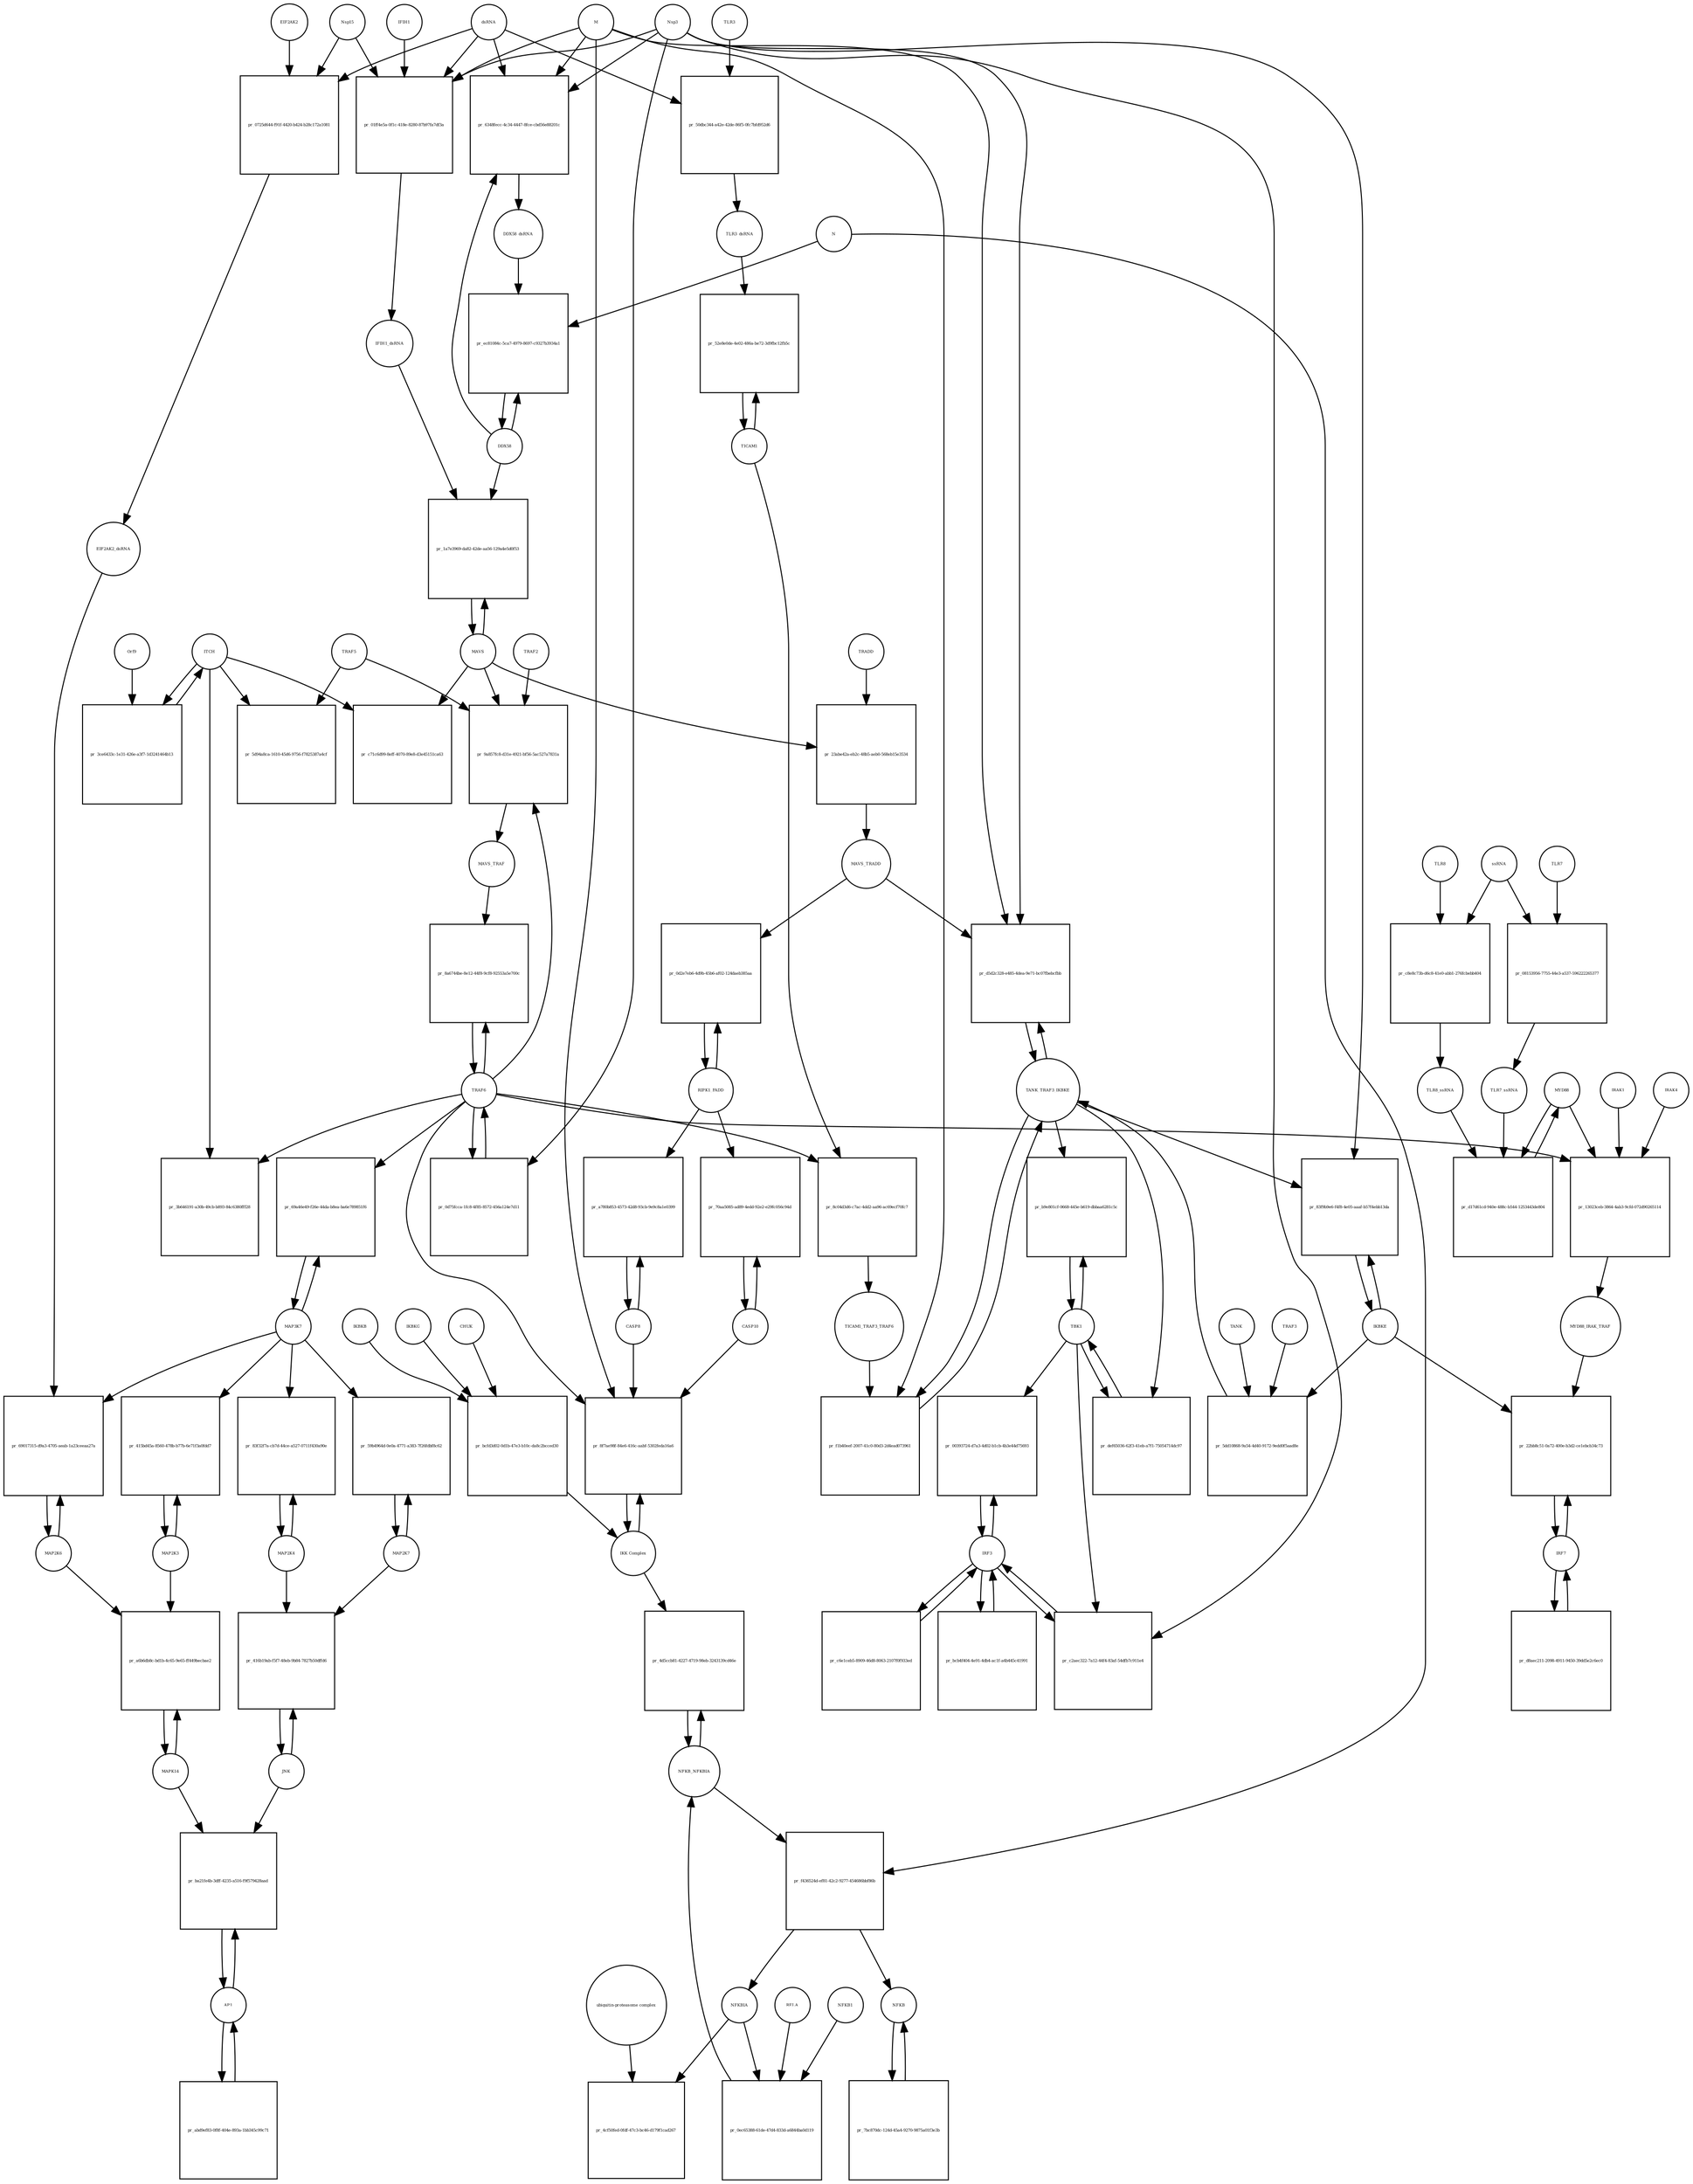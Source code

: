 strict digraph  {
dsRNA [annotation="", bipartite=0, cls="nucleic acid feature", fontsize=4, label=dsRNA, shape=circle];
"pr_6348fecc-4c34-4447-8fce-cbd56e88201c" [annotation="", bipartite=1, cls=process, fontsize=4, label="pr_6348fecc-4c34-4447-8fce-cbd56e88201c", shape=square];
DDX58_dsRNA [annotation="", bipartite=0, cls=complex, fontsize=4, label=DDX58_dsRNA, shape=circle];
M [annotation=urn_miriam_ncbiprotein_1796318601, bipartite=0, cls=macromolecule, fontsize=4, label=M, shape=circle];
Nsp3 [annotation=urn_miriam_ncbiprotein_1802476807, bipartite=0, cls=macromolecule, fontsize=4, label=Nsp3, shape=circle];
DDX58 [annotation=urn_miriam_hgnc_19102, bipartite=0, cls=macromolecule, fontsize=4, label=DDX58, shape=circle];
"pr_01ff4e5a-0f1c-418e-8280-87b97fa7df3a" [annotation="", bipartite=1, cls=process, fontsize=4, label="pr_01ff4e5a-0f1c-418e-8280-87b97fa7df3a", shape=square];
IFIH1_dsRNA [annotation="", bipartite=0, cls=complex, fontsize=4, label=IFIH1_dsRNA, shape=circle];
Nsp15 [annotation=urn_miriam_ncbiprotein_1802476818, bipartite=0, cls=macromolecule, fontsize=4, label=Nsp15, shape=circle];
IFIH1 [annotation=urn_miriam_hgnc_18873, bipartite=0, cls=macromolecule, fontsize=4, label=IFIH1, shape=circle];
"pr_ec81084c-5ca7-4979-8697-c9327b3934a1" [annotation="", bipartite=1, cls=process, fontsize=4, label="pr_ec81084c-5ca7-4979-8697-c9327b3934a1", shape=square];
N [annotation=urn_miriam_ncbiprotein_1798174255, bipartite=0, cls=macromolecule, fontsize=4, label=N, shape=circle];
MAVS [annotation=urn_miriam_hgnc_29233, bipartite=0, cls="macromolecule multimer", fontsize=4, label=MAVS, shape=circle];
"pr_1a7e3969-da82-42de-aa56-129a4e5d0f53" [annotation="", bipartite=1, cls=process, fontsize=4, label="pr_1a7e3969-da82-42de-aa56-129a4e5d0f53", shape=square];
NFKBIA [annotation=urn_miriam_hgnc_7797, bipartite=0, cls=macromolecule, fontsize=4, label=NFKBIA, shape=circle];
"pr_4cf50fed-0fdf-47c3-bc46-d179f1cad267" [annotation="", bipartite=1, cls=process, fontsize=4, label="pr_4cf50fed-0fdf-47c3-bc46-d179f1cad267", shape=square];
"ubiquitin-proteasome complex" [annotation="", bipartite=0, cls=complex, fontsize=4, label="ubiquitin-proteasome complex", shape=circle];
IRF3 [annotation=urn_miriam_hgnc_6118, bipartite=0, cls=macromolecule, fontsize=4, label=IRF3, shape=circle];
"pr_00393724-d7a3-4d02-b1cb-4b3e44d75693" [annotation="", bipartite=1, cls=process, fontsize=4, label="pr_00393724-d7a3-4d02-b1cb-4b3e44d75693", shape=square];
TBK1 [annotation="", bipartite=0, cls=macromolecule, fontsize=4, label=TBK1, shape=circle];
"pr_c2aec322-7a12-44f4-83af-54dfb7c911e4" [annotation="", bipartite=1, cls=process, fontsize=4, label="pr_c2aec322-7a12-44f4-83af-54dfb7c911e4", shape=square];
IRF7 [annotation=urn_miriam_hgnc_6122, bipartite=0, cls="macromolecule multimer", fontsize=4, label=IRF7, shape=circle];
"pr_22bb8c51-0a72-400e-b3d2-ce1ebcb34c73" [annotation="", bipartite=1, cls=process, fontsize=4, label="pr_22bb8c51-0a72-400e-b3d2-ce1ebcb34c73", shape=square];
IKBKE [annotation=urn_miriam_hgnc_14552, bipartite=0, cls=macromolecule, fontsize=4, label=IKBKE, shape=circle];
MYD88_IRAK_TRAF [annotation="", bipartite=0, cls=complex, fontsize=4, label=MYD88_IRAK_TRAF, shape=circle];
TRAF6 [annotation=urn_miriam_hgnc_12036, bipartite=0, cls=macromolecule, fontsize=4, label=TRAF6, shape=circle];
"pr_8a6744be-8e12-44f8-9cf8-92553a5e700c" [annotation="", bipartite=1, cls=process, fontsize=4, label="pr_8a6744be-8e12-44f8-9cf8-92553a5e700c", shape=square];
MAVS_TRAF [annotation="", bipartite=0, cls=complex, fontsize=4, label=MAVS_TRAF, shape=circle];
"pr_c71c6d99-8eff-4070-89e8-d3e45151ca63" [annotation="", bipartite=1, cls=process, fontsize=4, label="pr_c71c6d99-8eff-4070-89e8-d3e45151ca63", shape=square];
ITCH [annotation="", bipartite=0, cls=macromolecule, fontsize=4, label=ITCH, shape=circle];
TRAF5 [annotation=urn_miriam_hgnc_12035, bipartite=0, cls=macromolecule, fontsize=4, label=TRAF5, shape=circle];
"pr_5d94a8ca-1610-45d6-9756-f7825387a4cf" [annotation="", bipartite=1, cls=process, fontsize=4, label="pr_5d94a8ca-1610-45d6-9756-f7825387a4cf", shape=square];
"pr_3b646191-a30b-49cb-b893-84c6380fff28" [annotation="", bipartite=1, cls=process, fontsize=4, label="pr_3b646191-a30b-49cb-b893-84c6380fff28", shape=square];
TICAM1 [annotation=urn_miriam_hgnc_18348, bipartite=0, cls=macromolecule, fontsize=4, label=TICAM1, shape=circle];
"pr_52e8e0de-4e02-486a-be72-3d9fbc12fb5c" [annotation="", bipartite=1, cls=process, fontsize=4, label="pr_52e8e0de-4e02-486a-be72-3d9fbc12fb5c", shape=square];
TLR3_dsRNA [annotation="", bipartite=0, cls=complex, fontsize=4, label=TLR3_dsRNA, shape=circle];
TLR3 [annotation=urn_miriam_hgnc_11849, bipartite=0, cls="macromolecule multimer", fontsize=4, label=TLR3, shape=circle];
"pr_50dbc344-a42e-42de-86f5-0fc7bfd952d6" [annotation="", bipartite=1, cls=process, fontsize=4, label="pr_50dbc344-a42e-42de-86f5-0fc7bfd952d6", shape=square];
"pr_8c04d3d6-c7ac-4dd2-aa96-ac69ecf70fc7" [annotation="", bipartite=1, cls=process, fontsize=4, label="pr_8c04d3d6-c7ac-4dd2-aa96-ac69ecf70fc7", shape=square];
TICAM1_TRAF3_TRAF6 [annotation="", bipartite=0, cls=complex, fontsize=4, label=TICAM1_TRAF3_TRAF6, shape=circle];
TANK_TRAF3_IKBKE [annotation="", bipartite=0, cls=complex, fontsize=4, label=TANK_TRAF3_IKBKE, shape=circle];
"pr_f1b40eef-2007-41c0-80d3-2d4ead073961" [annotation="", bipartite=1, cls=process, fontsize=4, label="pr_f1b40eef-2007-41c0-80d3-2d4ead073961", shape=square];
"pr_b9e801cf-0668-445e-b619-dbbaa6281c5c" [annotation="", bipartite=1, cls=process, fontsize=4, label="pr_b9e801cf-0668-445e-b619-dbbaa6281c5c", shape=square];
"pr_83f9b9e6-f4f8-4e05-aaaf-b57f4ebb13da" [annotation="", bipartite=1, cls=process, fontsize=4, label="pr_83f9b9e6-f4f8-4e05-aaaf-b57f4ebb13da", shape=square];
MYD88 [annotation="", bipartite=0, cls=macromolecule, fontsize=4, label=MYD88, shape=circle];
"pr_13023ceb-3864-4ab3-9cfd-072d90265114" [annotation="", bipartite=1, cls=process, fontsize=4, label="pr_13023ceb-3864-4ab3-9cfd-072d90265114", shape=square];
IRAK1 [annotation=urn_miriam_hgnc_6112, bipartite=0, cls=macromolecule, fontsize=4, label=IRAK1, shape=circle];
IRAK4 [annotation=urn_miriam_hgnc_17967, bipartite=0, cls=macromolecule, fontsize=4, label=IRAK4, shape=circle];
TLR7 [annotation=urn_miriam_hgnc_15631, bipartite=0, cls=macromolecule, fontsize=4, label=TLR7, shape=circle];
"pr_08153956-7755-44e3-a537-596222265377" [annotation="", bipartite=1, cls=process, fontsize=4, label="pr_08153956-7755-44e3-a537-596222265377", shape=square];
TLR7_ssRNA [annotation="", bipartite=0, cls=complex, fontsize=4, label=TLR7_ssRNA, shape=circle];
ssRNA [annotation="", bipartite=0, cls="nucleic acid feature", fontsize=4, label=ssRNA, shape=circle];
TLR8 [annotation=urn_miriam_hgnc_15632, bipartite=0, cls=macromolecule, fontsize=4, label=TLR8, shape=circle];
"pr_c8e8c73b-d6c8-41e0-abb1-276fcbebb404" [annotation="", bipartite=1, cls=process, fontsize=4, label="pr_c8e8c73b-d6c8-41e0-abb1-276fcbebb404", shape=square];
TLR8_ssRNA [annotation="", bipartite=0, cls=complex, fontsize=4, label=TLR8_ssRNA, shape=circle];
"pr_d17d61cd-940e-488c-b544-1253443de804" [annotation="", bipartite=1, cls=process, fontsize=4, label="pr_d17d61cd-940e-488c-b544-1253443de804", shape=square];
MAP3K7 [annotation="", bipartite=0, cls=macromolecule, fontsize=4, label=MAP3K7, shape=circle];
"pr_69a46e49-f26e-44da-b8ea-ba6e789851f6" [annotation="", bipartite=1, cls=process, fontsize=4, label="pr_69a46e49-f26e-44da-b8ea-ba6e789851f6", shape=square];
TRAF2 [annotation=urn_miriam_hgnc_12032, bipartite=0, cls=macromolecule, fontsize=4, label=TRAF2, shape=circle];
"pr_9a857fc8-d31e-4921-bf56-5ac527a7831a" [annotation="", bipartite=1, cls=process, fontsize=4, label="pr_9a857fc8-d31e-4921-bf56-5ac527a7831a", shape=square];
"pr_3ce6433c-1e31-426e-a3f7-1d3241464b13" [annotation="", bipartite=1, cls=process, fontsize=4, label="pr_3ce6433c-1e31-426e-a3f7-1d3241464b13", shape=square];
Orf9 [annotation=urn_miriam_uniprot_P59636, bipartite=0, cls=macromolecule, fontsize=4, label=Orf9, shape=circle];
"pr_23abe42a-eb2c-48b5-aeb0-568eb15e3534" [annotation="", bipartite=1, cls=process, fontsize=4, label="pr_23abe42a-eb2c-48b5-aeb0-568eb15e3534", shape=square];
MAVS_TRADD [annotation="", bipartite=0, cls=complex, fontsize=4, label=MAVS_TRADD, shape=circle];
TRADD [annotation=urn_miriam_hgnc_12030, bipartite=0, cls=macromolecule, fontsize=4, label=TRADD, shape=circle];
"pr_0d75fcca-1fc8-4f85-8572-456a124e7d11" [annotation="", bipartite=1, cls=process, fontsize=4, label="pr_0d75fcca-1fc8-4f85-8572-456a124e7d11", shape=square];
AP1 [annotation="", bipartite=0, cls=complex, fontsize=4, label=AP1, shape=circle];
"pr_ba21fe4b-3dff-4235-a516-f9f579428aad" [annotation="", bipartite=1, cls=process, fontsize=4, label="pr_ba21fe4b-3dff-4235-a516-f9f579428aad", shape=square];
MAPK14 [annotation="", bipartite=0, cls=macromolecule, fontsize=4, label=MAPK14, shape=circle];
JNK [annotation="", bipartite=0, cls=complex, fontsize=4, label=JNK, shape=circle];
"pr_416b19ab-f5f7-48eb-9b84-7827b50dffd6" [annotation="", bipartite=1, cls=process, fontsize=4, label="pr_416b19ab-f5f7-48eb-9b84-7827b50dffd6", shape=square];
MAP2K7 [annotation="", bipartite=0, cls=macromolecule, fontsize=4, label=MAP2K7, shape=circle];
MAP2K4 [annotation="", bipartite=0, cls=macromolecule, fontsize=4, label=MAP2K4, shape=circle];
"pr_83f32f7a-cb7d-44ce-a527-0711f430a90e" [annotation="", bipartite=1, cls=process, fontsize=4, label="pr_83f32f7a-cb7d-44ce-a527-0711f430a90e", shape=square];
"pr_59b4964d-0e0a-4771-a383-7f26fdbf8c62" [annotation="", bipartite=1, cls=process, fontsize=4, label="pr_59b4964d-0e0a-4771-a383-7f26fdbf8c62", shape=square];
MAP2K3 [annotation="", bipartite=0, cls=macromolecule, fontsize=4, label=MAP2K3, shape=circle];
"pr_415bd45a-8560-478b-b77b-6e71f3a0fdd7" [annotation="", bipartite=1, cls=process, fontsize=4, label="pr_415bd45a-8560-478b-b77b-6e71f3a0fdd7", shape=square];
MAP2K6 [annotation="", bipartite=0, cls=macromolecule, fontsize=4, label=MAP2K6, shape=circle];
"pr_69017315-d9a3-4705-aeab-1a23ceeaa27a" [annotation="", bipartite=1, cls=process, fontsize=4, label="pr_69017315-d9a3-4705-aeab-1a23ceeaa27a", shape=square];
EIF2AK2_dsRNA [annotation="", bipartite=0, cls=complex, fontsize=4, label=EIF2AK2_dsRNA, shape=circle];
"pr_0725d644-f91f-4420-b424-b28c172a1081" [annotation="", bipartite=1, cls=process, fontsize=4, label="pr_0725d644-f91f-4420-b424-b28c172a1081", shape=square];
EIF2AK2 [annotation=urn_miriam_hgnc_9437, bipartite=0, cls=macromolecule, fontsize=4, label=EIF2AK2, shape=circle];
RIPK1_FADD [annotation="", bipartite=0, cls=complex, fontsize=4, label=RIPK1_FADD, shape=circle];
"pr_0d2e7eb6-4d9b-45b6-af02-124daeb385aa" [annotation="", bipartite=1, cls=process, fontsize=4, label="pr_0d2e7eb6-4d9b-45b6-af02-124daeb385aa", shape=square];
CASP8 [annotation="", bipartite=0, cls=macromolecule, fontsize=4, label=CASP8, shape=circle];
"pr_a780b853-4573-42d8-93cb-9e9c8a1e0399" [annotation="", bipartite=1, cls=process, fontsize=4, label="pr_a780b853-4573-42d8-93cb-9e9c8a1e0399", shape=square];
CASP10 [annotation="", bipartite=0, cls=macromolecule, fontsize=4, label=CASP10, shape=circle];
"pr_70aa5085-ad89-4edd-92e2-e29fc056c94d" [annotation="", bipartite=1, cls=process, fontsize=4, label="pr_70aa5085-ad89-4edd-92e2-e29fc056c94d", shape=square];
NFKB_NFKBIA [annotation="", bipartite=0, cls=complex, fontsize=4, label=NFKB_NFKBIA, shape=circle];
"pr_4d5ccb81-4227-4719-98eb-3243139cd46e" [annotation="", bipartite=1, cls=process, fontsize=4, label="pr_4d5ccb81-4227-4719-98eb-3243139cd46e", shape=square];
"IKK Complex" [annotation="", bipartite=0, cls=complex, fontsize=4, label="IKK Complex", shape=circle];
"pr_f436524d-ef81-42c2-9277-454686bbf86b" [annotation="", bipartite=1, cls=process, fontsize=4, label="pr_f436524d-ef81-42c2-9277-454686bbf86b", shape=square];
NFKB [annotation="", bipartite=0, cls=complex, fontsize=4, label=NFKB, shape=circle];
"pr_8f7ae98f-84e6-416c-aabf-5302feda16a6" [annotation="", bipartite=1, cls=process, fontsize=4, label="pr_8f7ae98f-84e6-416c-aabf-5302feda16a6", shape=square];
"pr_0ec65388-61de-47d4-833d-a6844ba0d119" [annotation="", bipartite=1, cls=process, fontsize=4, label="pr_0ec65388-61de-47d4-833d-a6844ba0d119", shape=square];
RELA [annotation="", bipartite=0, cls=macromolecule, fontsize=4, label=RELA, shape=circle];
NFKB1 [annotation="", bipartite=0, cls=macromolecule, fontsize=4, label=NFKB1, shape=circle];
IKBKG [annotation="", bipartite=0, cls=macromolecule, fontsize=4, label=IKBKG, shape=circle];
"pr_bcfd3d02-0d1b-47e3-b10c-da8c2bcced30" [annotation="", bipartite=1, cls=process, fontsize=4, label="pr_bcfd3d02-0d1b-47e3-b10c-da8c2bcced30", shape=square];
CHUK [annotation="", bipartite=0, cls=macromolecule, fontsize=4, label=CHUK, shape=circle];
IKBKB [annotation="", bipartite=0, cls=macromolecule, fontsize=4, label=IKBKB, shape=circle];
"pr_d5d2c328-e485-4dea-9e71-bc07fbebcfbb" [annotation="", bipartite=1, cls=process, fontsize=4, label="pr_d5d2c328-e485-4dea-9e71-bc07fbebcfbb", shape=square];
"pr_def65036-62f3-41eb-a7f1-75054714dc97" [annotation="", bipartite=1, cls=process, fontsize=4, label="pr_def65036-62f3-41eb-a7f1-75054714dc97", shape=square];
"pr_a6b6db8c-bd1b-4c65-9e65-ff449becbae2" [annotation="", bipartite=1, cls=process, fontsize=4, label="pr_a6b6db8c-bd1b-4c65-9e65-ff449becbae2", shape=square];
TRAF3 [annotation="", bipartite=0, cls=macromolecule, fontsize=4, label=TRAF3, shape=circle];
"pr_5dd10868-9a54-4d40-9172-9edd0f5aad8e" [annotation="", bipartite=1, cls=process, fontsize=4, label="pr_5dd10868-9a54-4d40-9172-9edd0f5aad8e", shape=square];
TANK [annotation="", bipartite=0, cls=macromolecule, fontsize=4, label=TANK, shape=circle];
"pr_abd9ef83-0f8f-404e-893a-1bb345c99c71" [annotation="", bipartite=1, cls=process, fontsize=4, label="pr_abd9ef83-0f8f-404e-893a-1bb345c99c71", shape=square];
"pr_d8aec211-2098-4911-9450-39dd5e2c6ec0" [annotation="", bipartite=1, cls=process, fontsize=4, label="pr_d8aec211-2098-4911-9450-39dd5e2c6ec0", shape=square];
"pr_c6e1ceb5-8909-46d8-8063-2107f0f933ed" [annotation="", bipartite=1, cls=process, fontsize=4, label="pr_c6e1ceb5-8909-46d8-8063-2107f0f933ed", shape=square];
"pr_7bc870dc-124d-45a4-9270-9875a01f3e3b" [annotation="", bipartite=1, cls=process, fontsize=4, label="pr_7bc870dc-124d-45a4-9270-9875a01f3e3b", shape=square];
"pr_bcb4f404-4e91-4db4-ac1f-a4b445c41991" [annotation="", bipartite=1, cls=process, fontsize=4, label="pr_bcb4f404-4e91-4db4-ac1f-a4b445c41991", shape=square];
dsRNA -> "pr_6348fecc-4c34-4447-8fce-cbd56e88201c"  [annotation="", interaction_type=consumption];
dsRNA -> "pr_01ff4e5a-0f1c-418e-8280-87b97fa7df3a"  [annotation="", interaction_type=consumption];
dsRNA -> "pr_50dbc344-a42e-42de-86f5-0fc7bfd952d6"  [annotation="", interaction_type=consumption];
dsRNA -> "pr_0725d644-f91f-4420-b424-b28c172a1081"  [annotation="", interaction_type=consumption];
"pr_6348fecc-4c34-4447-8fce-cbd56e88201c" -> DDX58_dsRNA  [annotation="", interaction_type=production];
DDX58_dsRNA -> "pr_ec81084c-5ca7-4979-8697-c9327b3934a1"  [annotation="urn_miriam_pubmed_25581309|urn_miriam_pubmed_28148787|urn_miriam_taxonomy_694009", interaction_type=catalysis];
M -> "pr_6348fecc-4c34-4447-8fce-cbd56e88201c"  [annotation="urn_miriam_pubmed_20303872|urn_miriam_pubmed_19380580|urn_miriam_pubmed_31226023|urn_miriam_taxonomy_694009", interaction_type=inhibition];
M -> "pr_01ff4e5a-0f1c-418e-8280-87b97fa7df3a"  [annotation="urn_miriam_pubmed_28484023|urn_miriam_pubmed_19380580|urn_miriam_pubmed_31226023|urn_miriam_taxonomy_694009", interaction_type=inhibition];
M -> "pr_f1b40eef-2007-41c0-80d3-2d4ead073961"  [annotation="urn_miriam_pubmed_19380580|urn_miriam_pubmed_19366914|urn_miriam_taxonomy_694009", interaction_type=inhibition];
M -> "pr_8f7ae98f-84e6-416c-aabf-5302feda16a6"  [annotation="urn_miriam_pubmed_19366914|urn_miriam_pubmed_20303872|urn_miriam_pubmed_17705188|urn_miriam_pubmed_694009", interaction_type=inhibition];
M -> "pr_d5d2c328-e485-4dea-9e71-bc07fbebcfbb"  [annotation="urn_miriam_pubmed_19366914|urn_miriam_pubmed_27164085|urn_miriam_pubmed_19380580|urn_miriam_taxonomy_694009", interaction_type=inhibition];
Nsp3 -> "pr_6348fecc-4c34-4447-8fce-cbd56e88201c"  [annotation="urn_miriam_pubmed_20303872|urn_miriam_pubmed_19380580|urn_miriam_pubmed_31226023|urn_miriam_taxonomy_694009", interaction_type=inhibition];
Nsp3 -> "pr_01ff4e5a-0f1c-418e-8280-87b97fa7df3a"  [annotation="urn_miriam_pubmed_28484023|urn_miriam_pubmed_19380580|urn_miriam_pubmed_31226023|urn_miriam_taxonomy_694009", interaction_type=inhibition];
Nsp3 -> "pr_c2aec322-7a12-44f4-83af-54dfb7c911e4"  [annotation="urn_miriam_pubmed_17761676|urn_miriam_pubmed_31226023|urn_miriam_taxonomy_694009", interaction_type=inhibition];
Nsp3 -> "pr_83f9b9e6-f4f8-4e05-aaaf-b57f4ebb13da"  [annotation="urn_miriam_pubmed_20303872|urn_miriam_pubmed_31226023|urn_miriam_taxonomy_694009", interaction_type=inhibition];
Nsp3 -> "pr_0d75fcca-1fc8-4f85-8572-456a124e7d11"  [annotation="urn_miriam_pubmed_27164085|urn_miriam_taxonomy_694009", interaction_type=catalysis];
Nsp3 -> "pr_d5d2c328-e485-4dea-9e71-bc07fbebcfbb"  [annotation="urn_miriam_pubmed_19366914|urn_miriam_pubmed_27164085|urn_miriam_pubmed_19380580|urn_miriam_taxonomy_694009", interaction_type=inhibition];
DDX58 -> "pr_6348fecc-4c34-4447-8fce-cbd56e88201c"  [annotation="", interaction_type=consumption];
DDX58 -> "pr_ec81084c-5ca7-4979-8697-c9327b3934a1"  [annotation="", interaction_type=consumption];
DDX58 -> "pr_1a7e3969-da82-42de-aa56-129a4e5d0f53"  [annotation=urn_miriam_pubmed_25581309, interaction_type=catalysis];
"pr_01ff4e5a-0f1c-418e-8280-87b97fa7df3a" -> IFIH1_dsRNA  [annotation="", interaction_type=production];
IFIH1_dsRNA -> "pr_1a7e3969-da82-42de-aa56-129a4e5d0f53"  [annotation=urn_miriam_pubmed_25581309, interaction_type=catalysis];
Nsp15 -> "pr_01ff4e5a-0f1c-418e-8280-87b97fa7df3a"  [annotation="urn_miriam_pubmed_28484023|urn_miriam_pubmed_19380580|urn_miriam_pubmed_31226023|urn_miriam_taxonomy_694009", interaction_type=inhibition];
Nsp15 -> "pr_0725d644-f91f-4420-b424-b28c172a1081"  [annotation="urn_miriam_pubmed_28484023|urn_miriam_pubmed_19366914|urn_miriam_taxonomy_694009", interaction_type=inhibition];
IFIH1 -> "pr_01ff4e5a-0f1c-418e-8280-87b97fa7df3a"  [annotation="", interaction_type=consumption];
"pr_ec81084c-5ca7-4979-8697-c9327b3934a1" -> DDX58  [annotation="", interaction_type=production];
N -> "pr_ec81084c-5ca7-4979-8697-c9327b3934a1"  [annotation="urn_miriam_pubmed_25581309|urn_miriam_pubmed_28148787|urn_miriam_taxonomy_694009", interaction_type=inhibition];
N -> "pr_f436524d-ef81-42c2-9277-454686bbf86b"  [annotation="urn_miriam_pubmed_16143815|urn_miriam_taxonomy_694009", interaction_type=stimulation];
MAVS -> "pr_1a7e3969-da82-42de-aa56-129a4e5d0f53"  [annotation="", interaction_type=consumption];
MAVS -> "pr_c71c6d99-8eff-4070-89e8-d3e45151ca63"  [annotation="", interaction_type=consumption];
MAVS -> "pr_9a857fc8-d31e-4921-bf56-5ac527a7831a"  [annotation="", interaction_type=consumption];
MAVS -> "pr_23abe42a-eb2c-48b5-aeb0-568eb15e3534"  [annotation="", interaction_type=consumption];
"pr_1a7e3969-da82-42de-aa56-129a4e5d0f53" -> MAVS  [annotation="", interaction_type=production];
NFKBIA -> "pr_4cf50fed-0fdf-47c3-bc46-d179f1cad267"  [annotation="", interaction_type=consumption];
NFKBIA -> "pr_0ec65388-61de-47d4-833d-a6844ba0d119"  [annotation="", interaction_type=consumption];
"ubiquitin-proteasome complex" -> "pr_4cf50fed-0fdf-47c3-bc46-d179f1cad267"  [annotation=urn_miriam_pubmed_20303872, interaction_type=catalysis];
IRF3 -> "pr_00393724-d7a3-4d02-b1cb-4b3e44d75693"  [annotation="", interaction_type=consumption];
IRF3 -> "pr_c2aec322-7a12-44f4-83af-54dfb7c911e4"  [annotation="", interaction_type=consumption];
IRF3 -> "pr_c6e1ceb5-8909-46d8-8063-2107f0f933ed"  [annotation="", interaction_type=consumption];
IRF3 -> "pr_bcb4f404-4e91-4db4-ac1f-a4b445c41991"  [annotation="", interaction_type=consumption];
"pr_00393724-d7a3-4d02-b1cb-4b3e44d75693" -> IRF3  [annotation="", interaction_type=production];
TBK1 -> "pr_00393724-d7a3-4d02-b1cb-4b3e44d75693"  [annotation=urn_miriam_pubmed_25581309, interaction_type=catalysis];
TBK1 -> "pr_c2aec322-7a12-44f4-83af-54dfb7c911e4"  [annotation="urn_miriam_pubmed_17761676|urn_miriam_pubmed_31226023|urn_miriam_taxonomy_694009", interaction_type=catalysis];
TBK1 -> "pr_b9e801cf-0668-445e-b619-dbbaa6281c5c"  [annotation="", interaction_type=consumption];
TBK1 -> "pr_def65036-62f3-41eb-a7f1-75054714dc97"  [annotation="", interaction_type=consumption];
"pr_c2aec322-7a12-44f4-83af-54dfb7c911e4" -> IRF3  [annotation="", interaction_type=production];
IRF7 -> "pr_22bb8c51-0a72-400e-b3d2-ce1ebcb34c73"  [annotation="", interaction_type=consumption];
IRF7 -> "pr_d8aec211-2098-4911-9450-39dd5e2c6ec0"  [annotation="", interaction_type=consumption];
"pr_22bb8c51-0a72-400e-b3d2-ce1ebcb34c73" -> IRF7  [annotation="", interaction_type=production];
IKBKE -> "pr_22bb8c51-0a72-400e-b3d2-ce1ebcb34c73"  [annotation=urn_miriam_pubmed_20303872, interaction_type=catalysis];
IKBKE -> "pr_83f9b9e6-f4f8-4e05-aaaf-b57f4ebb13da"  [annotation="", interaction_type=consumption];
IKBKE -> "pr_5dd10868-9a54-4d40-9172-9edd0f5aad8e"  [annotation="", interaction_type=consumption];
MYD88_IRAK_TRAF -> "pr_22bb8c51-0a72-400e-b3d2-ce1ebcb34c73"  [annotation=urn_miriam_pubmed_20303872, interaction_type=catalysis];
TRAF6 -> "pr_8a6744be-8e12-44f8-9cf8-92553a5e700c"  [annotation="", interaction_type=consumption];
TRAF6 -> "pr_3b646191-a30b-49cb-b893-84c6380fff28"  [annotation="", interaction_type=consumption];
TRAF6 -> "pr_8c04d3d6-c7ac-4dd2-aa96-ac69ecf70fc7"  [annotation="", interaction_type=consumption];
TRAF6 -> "pr_13023ceb-3864-4ab3-9cfd-072d90265114"  [annotation="", interaction_type=consumption];
TRAF6 -> "pr_69a46e49-f26e-44da-b8ea-ba6e789851f6"  [annotation=urn_miriam_pubmed_19366914, interaction_type=stimulation];
TRAF6 -> "pr_9a857fc8-d31e-4921-bf56-5ac527a7831a"  [annotation="", interaction_type=consumption];
TRAF6 -> "pr_0d75fcca-1fc8-4f85-8572-456a124e7d11"  [annotation="", interaction_type=consumption];
TRAF6 -> "pr_8f7ae98f-84e6-416c-aabf-5302feda16a6"  [annotation="urn_miriam_pubmed_19366914|urn_miriam_pubmed_20303872|urn_miriam_pubmed_17705188|urn_miriam_pubmed_694009", interaction_type=stimulation];
"pr_8a6744be-8e12-44f8-9cf8-92553a5e700c" -> TRAF6  [annotation="", interaction_type=production];
MAVS_TRAF -> "pr_8a6744be-8e12-44f8-9cf8-92553a5e700c"  [annotation=urn_miriam_pubmed_19366914, interaction_type=catalysis];
ITCH -> "pr_c71c6d99-8eff-4070-89e8-d3e45151ca63"  [annotation=urn_miriam_pubmed_25135833, interaction_type=catalysis];
ITCH -> "pr_5d94a8ca-1610-45d6-9756-f7825387a4cf"  [annotation=urn_miriam_pubmed_25135833, interaction_type=catalysis];
ITCH -> "pr_3b646191-a30b-49cb-b893-84c6380fff28"  [annotation=urn_miriam_pubmed_25135833, interaction_type=catalysis];
ITCH -> "pr_3ce6433c-1e31-426e-a3f7-1d3241464b13"  [annotation="", interaction_type=consumption];
TRAF5 -> "pr_5d94a8ca-1610-45d6-9756-f7825387a4cf"  [annotation="", interaction_type=consumption];
TRAF5 -> "pr_9a857fc8-d31e-4921-bf56-5ac527a7831a"  [annotation="", interaction_type=consumption];
TICAM1 -> "pr_52e8e0de-4e02-486a-be72-3d9fbc12fb5c"  [annotation="", interaction_type=consumption];
TICAM1 -> "pr_8c04d3d6-c7ac-4dd2-aa96-ac69ecf70fc7"  [annotation="", interaction_type=consumption];
"pr_52e8e0de-4e02-486a-be72-3d9fbc12fb5c" -> TICAM1  [annotation="", interaction_type=production];
TLR3_dsRNA -> "pr_52e8e0de-4e02-486a-be72-3d9fbc12fb5c"  [annotation=urn_miriam_pubmed_20303872, interaction_type=stimulation];
TLR3 -> "pr_50dbc344-a42e-42de-86f5-0fc7bfd952d6"  [annotation="", interaction_type=consumption];
"pr_50dbc344-a42e-42de-86f5-0fc7bfd952d6" -> TLR3_dsRNA  [annotation="", interaction_type=production];
"pr_8c04d3d6-c7ac-4dd2-aa96-ac69ecf70fc7" -> TICAM1_TRAF3_TRAF6  [annotation="", interaction_type=production];
TICAM1_TRAF3_TRAF6 -> "pr_f1b40eef-2007-41c0-80d3-2d4ead073961"  [annotation="urn_miriam_pubmed_19380580|urn_miriam_pubmed_19366914|urn_miriam_taxonomy_694009", interaction_type=stimulation];
TANK_TRAF3_IKBKE -> "pr_f1b40eef-2007-41c0-80d3-2d4ead073961"  [annotation="", interaction_type=consumption];
TANK_TRAF3_IKBKE -> "pr_b9e801cf-0668-445e-b619-dbbaa6281c5c"  [annotation=urn_miriam_pubmed_20303872, interaction_type=stimulation];
TANK_TRAF3_IKBKE -> "pr_83f9b9e6-f4f8-4e05-aaaf-b57f4ebb13da"  [annotation="urn_miriam_pubmed_20303872|urn_miriam_pubmed_31226023|urn_miriam_taxonomy_694009", interaction_type=stimulation];
TANK_TRAF3_IKBKE -> "pr_d5d2c328-e485-4dea-9e71-bc07fbebcfbb"  [annotation="", interaction_type=consumption];
TANK_TRAF3_IKBKE -> "pr_def65036-62f3-41eb-a7f1-75054714dc97"  [annotation=urn_miriam_pubmed_19366914, interaction_type=stimulation];
"pr_f1b40eef-2007-41c0-80d3-2d4ead073961" -> TANK_TRAF3_IKBKE  [annotation="", interaction_type=production];
"pr_b9e801cf-0668-445e-b619-dbbaa6281c5c" -> TBK1  [annotation="", interaction_type=production];
"pr_83f9b9e6-f4f8-4e05-aaaf-b57f4ebb13da" -> IKBKE  [annotation="", interaction_type=production];
MYD88 -> "pr_13023ceb-3864-4ab3-9cfd-072d90265114"  [annotation="", interaction_type=consumption];
MYD88 -> "pr_d17d61cd-940e-488c-b544-1253443de804"  [annotation="", interaction_type=consumption];
"pr_13023ceb-3864-4ab3-9cfd-072d90265114" -> MYD88_IRAK_TRAF  [annotation="", interaction_type=production];
IRAK1 -> "pr_13023ceb-3864-4ab3-9cfd-072d90265114"  [annotation="", interaction_type=consumption];
IRAK4 -> "pr_13023ceb-3864-4ab3-9cfd-072d90265114"  [annotation="", interaction_type=consumption];
TLR7 -> "pr_08153956-7755-44e3-a537-596222265377"  [annotation="", interaction_type=consumption];
"pr_08153956-7755-44e3-a537-596222265377" -> TLR7_ssRNA  [annotation="", interaction_type=production];
TLR7_ssRNA -> "pr_d17d61cd-940e-488c-b544-1253443de804"  [annotation=urn_miriam_pubmed_19366914, interaction_type=stimulation];
ssRNA -> "pr_08153956-7755-44e3-a537-596222265377"  [annotation="", interaction_type=consumption];
ssRNA -> "pr_c8e8c73b-d6c8-41e0-abb1-276fcbebb404"  [annotation="", interaction_type=consumption];
TLR8 -> "pr_c8e8c73b-d6c8-41e0-abb1-276fcbebb404"  [annotation="", interaction_type=consumption];
"pr_c8e8c73b-d6c8-41e0-abb1-276fcbebb404" -> TLR8_ssRNA  [annotation="", interaction_type=production];
TLR8_ssRNA -> "pr_d17d61cd-940e-488c-b544-1253443de804"  [annotation=urn_miriam_pubmed_19366914, interaction_type=stimulation];
"pr_d17d61cd-940e-488c-b544-1253443de804" -> MYD88  [annotation="", interaction_type=production];
MAP3K7 -> "pr_69a46e49-f26e-44da-b8ea-ba6e789851f6"  [annotation="", interaction_type=consumption];
MAP3K7 -> "pr_83f32f7a-cb7d-44ce-a527-0711f430a90e"  [annotation=urn_miriam_pubmed_19366914, interaction_type=catalysis];
MAP3K7 -> "pr_59b4964d-0e0a-4771-a383-7f26fdbf8c62"  [annotation=urn_miriam_pubmed_19366914, interaction_type=catalysis];
MAP3K7 -> "pr_415bd45a-8560-478b-b77b-6e71f3a0fdd7"  [annotation=urn_miriam_pubmed_19366914, interaction_type=catalysis];
MAP3K7 -> "pr_69017315-d9a3-4705-aeab-1a23ceeaa27a"  [annotation=urn_miriam_pubmed_19366914, interaction_type=catalysis];
"pr_69a46e49-f26e-44da-b8ea-ba6e789851f6" -> MAP3K7  [annotation="", interaction_type=production];
TRAF2 -> "pr_9a857fc8-d31e-4921-bf56-5ac527a7831a"  [annotation="", interaction_type=consumption];
"pr_9a857fc8-d31e-4921-bf56-5ac527a7831a" -> MAVS_TRAF  [annotation="", interaction_type=production];
"pr_3ce6433c-1e31-426e-a3f7-1d3241464b13" -> ITCH  [annotation="", interaction_type=production];
Orf9 -> "pr_3ce6433c-1e31-426e-a3f7-1d3241464b13"  [annotation="urn_miriam_pubmed_25135833|urn_miriam_taxonomy_694009", interaction_type=stimulation];
"pr_23abe42a-eb2c-48b5-aeb0-568eb15e3534" -> MAVS_TRADD  [annotation="", interaction_type=production];
MAVS_TRADD -> "pr_0d2e7eb6-4d9b-45b6-af02-124daeb385aa"  [annotation=urn_miriam_pubmed_19366914, interaction_type=stimulation];
MAVS_TRADD -> "pr_d5d2c328-e485-4dea-9e71-bc07fbebcfbb"  [annotation="urn_miriam_pubmed_19366914|urn_miriam_pubmed_27164085|urn_miriam_pubmed_19380580|urn_miriam_taxonomy_694009", interaction_type=stimulation];
TRADD -> "pr_23abe42a-eb2c-48b5-aeb0-568eb15e3534"  [annotation="", interaction_type=consumption];
"pr_0d75fcca-1fc8-4f85-8572-456a124e7d11" -> TRAF6  [annotation="", interaction_type=production];
AP1 -> "pr_ba21fe4b-3dff-4235-a516-f9f579428aad"  [annotation="", interaction_type=consumption];
AP1 -> "pr_abd9ef83-0f8f-404e-893a-1bb345c99c71"  [annotation="", interaction_type=consumption];
"pr_ba21fe4b-3dff-4235-a516-f9f579428aad" -> AP1  [annotation="", interaction_type=production];
MAPK14 -> "pr_ba21fe4b-3dff-4235-a516-f9f579428aad"  [annotation=urn_miriam_pubmed_19366914, interaction_type=stimulation];
MAPK14 -> "pr_a6b6db8c-bd1b-4c65-9e65-ff449becbae2"  [annotation="", interaction_type=consumption];
JNK -> "pr_ba21fe4b-3dff-4235-a516-f9f579428aad"  [annotation=urn_miriam_pubmed_19366914, interaction_type=stimulation];
JNK -> "pr_416b19ab-f5f7-48eb-9b84-7827b50dffd6"  [annotation="", interaction_type=consumption];
"pr_416b19ab-f5f7-48eb-9b84-7827b50dffd6" -> JNK  [annotation="", interaction_type=production];
MAP2K7 -> "pr_416b19ab-f5f7-48eb-9b84-7827b50dffd6"  [annotation=urn_miriam_pubmed_19366914, interaction_type=catalysis];
MAP2K7 -> "pr_59b4964d-0e0a-4771-a383-7f26fdbf8c62"  [annotation="", interaction_type=consumption];
MAP2K4 -> "pr_416b19ab-f5f7-48eb-9b84-7827b50dffd6"  [annotation=urn_miriam_pubmed_19366914, interaction_type=catalysis];
MAP2K4 -> "pr_83f32f7a-cb7d-44ce-a527-0711f430a90e"  [annotation="", interaction_type=consumption];
"pr_83f32f7a-cb7d-44ce-a527-0711f430a90e" -> MAP2K4  [annotation="", interaction_type=production];
"pr_59b4964d-0e0a-4771-a383-7f26fdbf8c62" -> MAP2K7  [annotation="", interaction_type=production];
MAP2K3 -> "pr_415bd45a-8560-478b-b77b-6e71f3a0fdd7"  [annotation="", interaction_type=consumption];
MAP2K3 -> "pr_a6b6db8c-bd1b-4c65-9e65-ff449becbae2"  [annotation=urn_miriam_pubmed_19366914, interaction_type=catalysis];
"pr_415bd45a-8560-478b-b77b-6e71f3a0fdd7" -> MAP2K3  [annotation="", interaction_type=production];
MAP2K6 -> "pr_69017315-d9a3-4705-aeab-1a23ceeaa27a"  [annotation="", interaction_type=consumption];
MAP2K6 -> "pr_a6b6db8c-bd1b-4c65-9e65-ff449becbae2"  [annotation=urn_miriam_pubmed_19366914, interaction_type=catalysis];
"pr_69017315-d9a3-4705-aeab-1a23ceeaa27a" -> MAP2K6  [annotation="", interaction_type=production];
EIF2AK2_dsRNA -> "pr_69017315-d9a3-4705-aeab-1a23ceeaa27a"  [annotation=urn_miriam_pubmed_19366914, interaction_type=stimulation];
"pr_0725d644-f91f-4420-b424-b28c172a1081" -> EIF2AK2_dsRNA  [annotation="", interaction_type=production];
EIF2AK2 -> "pr_0725d644-f91f-4420-b424-b28c172a1081"  [annotation="", interaction_type=consumption];
RIPK1_FADD -> "pr_0d2e7eb6-4d9b-45b6-af02-124daeb385aa"  [annotation="", interaction_type=consumption];
RIPK1_FADD -> "pr_a780b853-4573-42d8-93cb-9e9c8a1e0399"  [annotation=urn_miriam_pubmed_19366914, interaction_type=stimulation];
RIPK1_FADD -> "pr_70aa5085-ad89-4edd-92e2-e29fc056c94d"  [annotation=urn_miriam_pubmed_20303872, interaction_type=stimulation];
"pr_0d2e7eb6-4d9b-45b6-af02-124daeb385aa" -> RIPK1_FADD  [annotation="", interaction_type=production];
CASP8 -> "pr_a780b853-4573-42d8-93cb-9e9c8a1e0399"  [annotation="", interaction_type=consumption];
CASP8 -> "pr_8f7ae98f-84e6-416c-aabf-5302feda16a6"  [annotation="urn_miriam_pubmed_19366914|urn_miriam_pubmed_20303872|urn_miriam_pubmed_17705188|urn_miriam_pubmed_694009", interaction_type=stimulation];
"pr_a780b853-4573-42d8-93cb-9e9c8a1e0399" -> CASP8  [annotation="", interaction_type=production];
CASP10 -> "pr_70aa5085-ad89-4edd-92e2-e29fc056c94d"  [annotation="", interaction_type=consumption];
CASP10 -> "pr_8f7ae98f-84e6-416c-aabf-5302feda16a6"  [annotation="urn_miriam_pubmed_19366914|urn_miriam_pubmed_20303872|urn_miriam_pubmed_17705188|urn_miriam_pubmed_694009", interaction_type=stimulation];
"pr_70aa5085-ad89-4edd-92e2-e29fc056c94d" -> CASP10  [annotation="", interaction_type=production];
NFKB_NFKBIA -> "pr_4d5ccb81-4227-4719-98eb-3243139cd46e"  [annotation="", interaction_type=consumption];
NFKB_NFKBIA -> "pr_f436524d-ef81-42c2-9277-454686bbf86b"  [annotation="", interaction_type=consumption];
"pr_4d5ccb81-4227-4719-98eb-3243139cd46e" -> NFKB_NFKBIA  [annotation="", interaction_type=production];
"IKK Complex" -> "pr_4d5ccb81-4227-4719-98eb-3243139cd46e"  [annotation=urn_miriam_pubmed_19366914, interaction_type=catalysis];
"IKK Complex" -> "pr_8f7ae98f-84e6-416c-aabf-5302feda16a6"  [annotation="", interaction_type=consumption];
"pr_f436524d-ef81-42c2-9277-454686bbf86b" -> NFKB  [annotation="", interaction_type=production];
"pr_f436524d-ef81-42c2-9277-454686bbf86b" -> NFKBIA  [annotation="", interaction_type=production];
NFKB -> "pr_7bc870dc-124d-45a4-9270-9875a01f3e3b"  [annotation="", interaction_type=consumption];
"pr_8f7ae98f-84e6-416c-aabf-5302feda16a6" -> "IKK Complex"  [annotation="", interaction_type=production];
"pr_0ec65388-61de-47d4-833d-a6844ba0d119" -> NFKB_NFKBIA  [annotation="", interaction_type=production];
RELA -> "pr_0ec65388-61de-47d4-833d-a6844ba0d119"  [annotation="", interaction_type=consumption];
NFKB1 -> "pr_0ec65388-61de-47d4-833d-a6844ba0d119"  [annotation="", interaction_type=consumption];
IKBKG -> "pr_bcfd3d02-0d1b-47e3-b10c-da8c2bcced30"  [annotation="", interaction_type=consumption];
"pr_bcfd3d02-0d1b-47e3-b10c-da8c2bcced30" -> "IKK Complex"  [annotation="", interaction_type=production];
CHUK -> "pr_bcfd3d02-0d1b-47e3-b10c-da8c2bcced30"  [annotation="", interaction_type=consumption];
IKBKB -> "pr_bcfd3d02-0d1b-47e3-b10c-da8c2bcced30"  [annotation="", interaction_type=consumption];
"pr_d5d2c328-e485-4dea-9e71-bc07fbebcfbb" -> TANK_TRAF3_IKBKE  [annotation="", interaction_type=production];
"pr_def65036-62f3-41eb-a7f1-75054714dc97" -> TBK1  [annotation="", interaction_type=production];
"pr_a6b6db8c-bd1b-4c65-9e65-ff449becbae2" -> MAPK14  [annotation="", interaction_type=production];
TRAF3 -> "pr_5dd10868-9a54-4d40-9172-9edd0f5aad8e"  [annotation="", interaction_type=consumption];
"pr_5dd10868-9a54-4d40-9172-9edd0f5aad8e" -> TANK_TRAF3_IKBKE  [annotation="", interaction_type=production];
TANK -> "pr_5dd10868-9a54-4d40-9172-9edd0f5aad8e"  [annotation="", interaction_type=consumption];
"pr_abd9ef83-0f8f-404e-893a-1bb345c99c71" -> AP1  [annotation="", interaction_type=production];
"pr_d8aec211-2098-4911-9450-39dd5e2c6ec0" -> IRF7  [annotation="", interaction_type=production];
"pr_c6e1ceb5-8909-46d8-8063-2107f0f933ed" -> IRF3  [annotation="", interaction_type=production];
"pr_7bc870dc-124d-45a4-9270-9875a01f3e3b" -> NFKB  [annotation="", interaction_type=production];
"pr_bcb4f404-4e91-4db4-ac1f-a4b445c41991" -> IRF3  [annotation="", interaction_type=production];
}
